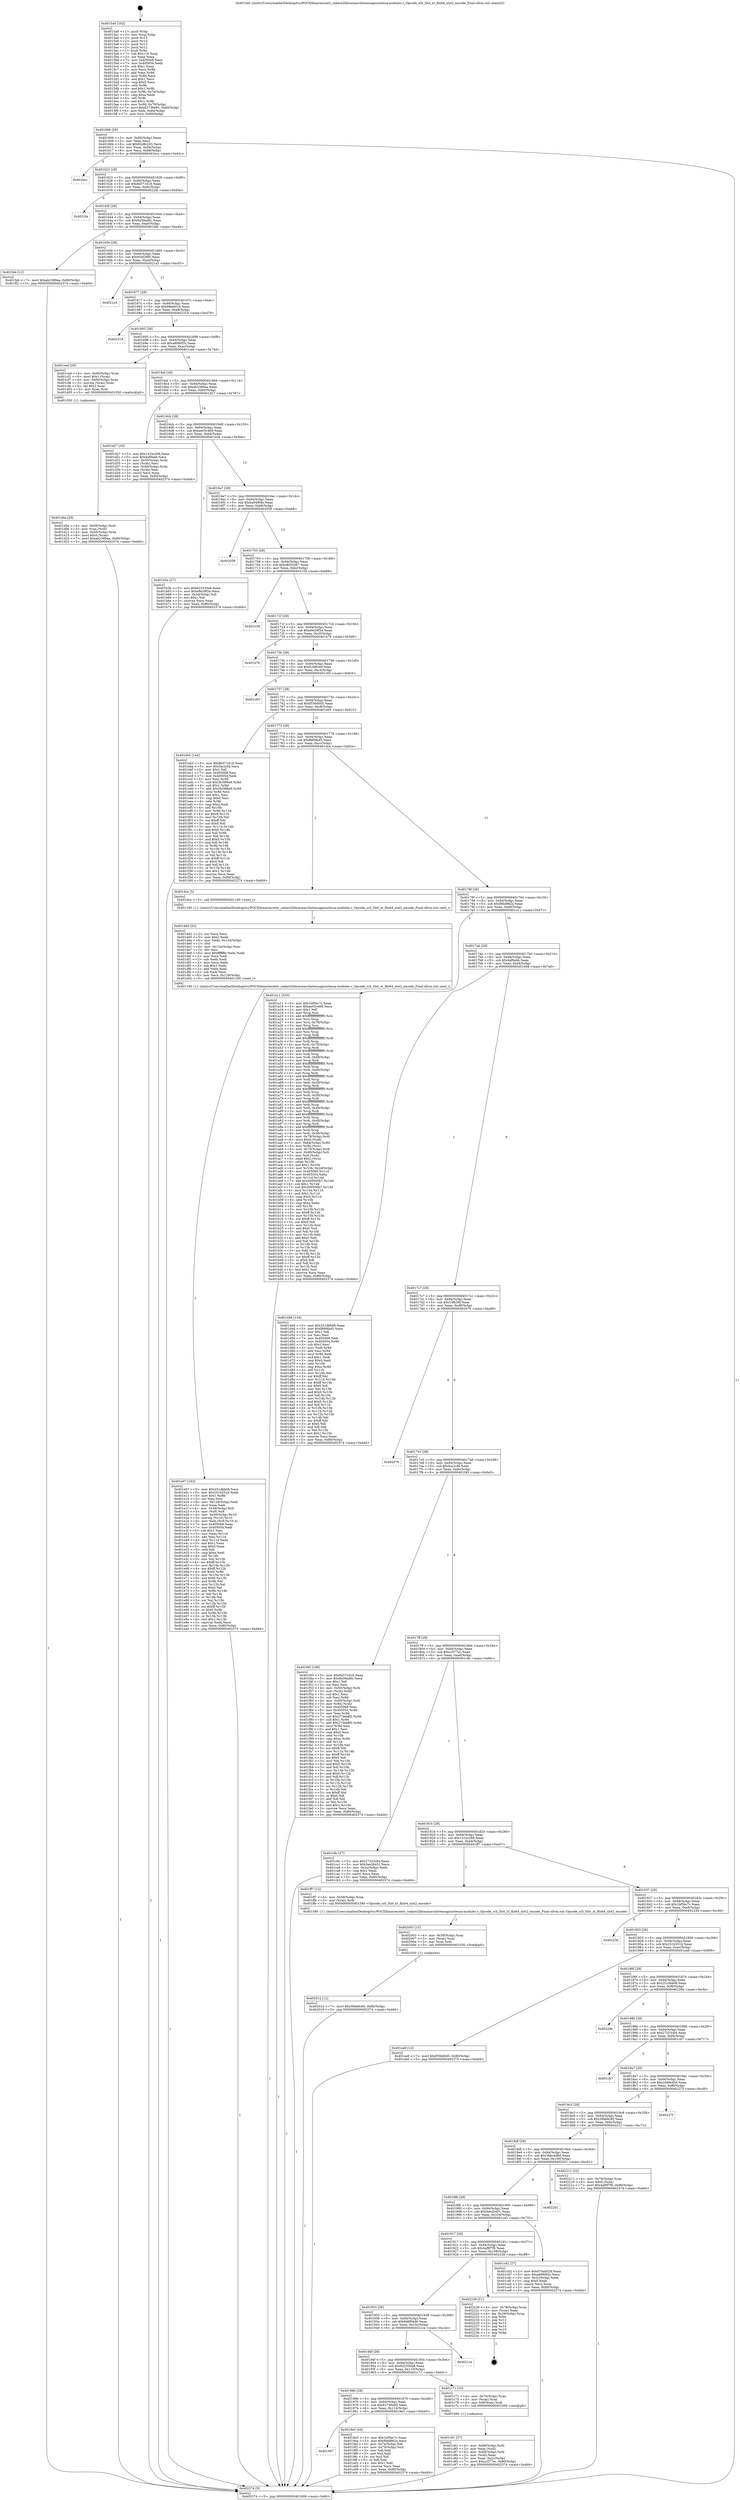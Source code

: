 digraph "0x4015a0" {
  label = "0x4015a0 (/mnt/c/Users/mathe/Desktop/tcc/POCII/binaries/extr_radare2librasmarchxtensagnuxtensa-modules.c_Opcode_srli_Slot_xt_flix64_slot2_encode_Final-ollvm.out::main(0))"
  labelloc = "t"
  node[shape=record]

  Entry [label="",width=0.3,height=0.3,shape=circle,fillcolor=black,style=filled]
  "0x401606" [label="{
     0x401606 [29]\l
     | [instrs]\l
     &nbsp;&nbsp;0x401606 \<+3\>: mov -0x80(%rbp),%eax\l
     &nbsp;&nbsp;0x401609 \<+2\>: mov %eax,%ecx\l
     &nbsp;&nbsp;0x40160b \<+6\>: sub $0x82d8c265,%ecx\l
     &nbsp;&nbsp;0x401611 \<+6\>: mov %eax,-0x94(%rbp)\l
     &nbsp;&nbsp;0x401617 \<+6\>: mov %ecx,-0x98(%rbp)\l
     &nbsp;&nbsp;0x40161d \<+6\>: je 0000000000401bcc \<main+0x62c\>\l
  }"]
  "0x401bcc" [label="{
     0x401bcc\l
  }", style=dashed]
  "0x401623" [label="{
     0x401623 [28]\l
     | [instrs]\l
     &nbsp;&nbsp;0x401623 \<+5\>: jmp 0000000000401628 \<main+0x88\>\l
     &nbsp;&nbsp;0x401628 \<+6\>: mov -0x94(%rbp),%eax\l
     &nbsp;&nbsp;0x40162e \<+5\>: sub $0x8d371618,%eax\l
     &nbsp;&nbsp;0x401633 \<+6\>: mov %eax,-0x9c(%rbp)\l
     &nbsp;&nbsp;0x401639 \<+6\>: je 00000000004022fa \<main+0xd5a\>\l
  }"]
  Exit [label="",width=0.3,height=0.3,shape=circle,fillcolor=black,style=filled,peripheries=2]
  "0x4022fa" [label="{
     0x4022fa\l
  }", style=dashed]
  "0x40163f" [label="{
     0x40163f [28]\l
     | [instrs]\l
     &nbsp;&nbsp;0x40163f \<+5\>: jmp 0000000000401644 \<main+0xa4\>\l
     &nbsp;&nbsp;0x401644 \<+6\>: mov -0x94(%rbp),%eax\l
     &nbsp;&nbsp;0x40164a \<+5\>: sub $0x8d39ad6c,%eax\l
     &nbsp;&nbsp;0x40164f \<+6\>: mov %eax,-0xa0(%rbp)\l
     &nbsp;&nbsp;0x401655 \<+6\>: je 0000000000401feb \<main+0xa4b\>\l
  }"]
  "0x402012" [label="{
     0x402012 [12]\l
     | [instrs]\l
     &nbsp;&nbsp;0x402012 \<+7\>: movl $0x39bb8c80,-0x80(%rbp)\l
     &nbsp;&nbsp;0x402019 \<+5\>: jmp 0000000000402374 \<main+0xdd4\>\l
  }"]
  "0x401feb" [label="{
     0x401feb [12]\l
     | [instrs]\l
     &nbsp;&nbsp;0x401feb \<+7\>: movl $0xab2389aa,-0x80(%rbp)\l
     &nbsp;&nbsp;0x401ff2 \<+5\>: jmp 0000000000402374 \<main+0xdd4\>\l
  }"]
  "0x40165b" [label="{
     0x40165b [28]\l
     | [instrs]\l
     &nbsp;&nbsp;0x40165b \<+5\>: jmp 0000000000401660 \<main+0xc0\>\l
     &nbsp;&nbsp;0x401660 \<+6\>: mov -0x94(%rbp),%eax\l
     &nbsp;&nbsp;0x401666 \<+5\>: sub $0x934f2f90,%eax\l
     &nbsp;&nbsp;0x40166b \<+6\>: mov %eax,-0xa4(%rbp)\l
     &nbsp;&nbsp;0x401671 \<+6\>: je 00000000004021a3 \<main+0xc03\>\l
  }"]
  "0x402003" [label="{
     0x402003 [15]\l
     | [instrs]\l
     &nbsp;&nbsp;0x402003 \<+4\>: mov -0x58(%rbp),%rax\l
     &nbsp;&nbsp;0x402007 \<+3\>: mov (%rax),%rax\l
     &nbsp;&nbsp;0x40200a \<+3\>: mov %rax,%rdi\l
     &nbsp;&nbsp;0x40200d \<+5\>: call 0000000000401030 \<free@plt\>\l
     | [calls]\l
     &nbsp;&nbsp;0x401030 \{1\} (unknown)\l
  }"]
  "0x4021a3" [label="{
     0x4021a3\l
  }", style=dashed]
  "0x401677" [label="{
     0x401677 [28]\l
     | [instrs]\l
     &nbsp;&nbsp;0x401677 \<+5\>: jmp 000000000040167c \<main+0xdc\>\l
     &nbsp;&nbsp;0x40167c \<+6\>: mov -0x94(%rbp),%eax\l
     &nbsp;&nbsp;0x401682 \<+5\>: sub $0x99efa01b,%eax\l
     &nbsp;&nbsp;0x401687 \<+6\>: mov %eax,-0xa8(%rbp)\l
     &nbsp;&nbsp;0x40168d \<+6\>: je 0000000000402319 \<main+0xd79\>\l
  }"]
  "0x401e07" [label="{
     0x401e07 [162]\l
     | [instrs]\l
     &nbsp;&nbsp;0x401e07 \<+5\>: mov $0x251dbb08,%ecx\l
     &nbsp;&nbsp;0x401e0c \<+5\>: mov $0x251b551b,%edx\l
     &nbsp;&nbsp;0x401e11 \<+3\>: mov $0x1,%r8b\l
     &nbsp;&nbsp;0x401e14 \<+2\>: xor %esi,%esi\l
     &nbsp;&nbsp;0x401e16 \<+6\>: mov -0x128(%rbp),%edi\l
     &nbsp;&nbsp;0x401e1c \<+3\>: imul %eax,%edi\l
     &nbsp;&nbsp;0x401e1f \<+4\>: mov -0x58(%rbp),%r9\l
     &nbsp;&nbsp;0x401e23 \<+3\>: mov (%r9),%r9\l
     &nbsp;&nbsp;0x401e26 \<+4\>: mov -0x50(%rbp),%r10\l
     &nbsp;&nbsp;0x401e2a \<+3\>: movslq (%r10),%r10\l
     &nbsp;&nbsp;0x401e2d \<+4\>: mov %edi,(%r9,%r10,4)\l
     &nbsp;&nbsp;0x401e31 \<+7\>: mov 0x405068,%eax\l
     &nbsp;&nbsp;0x401e38 \<+7\>: mov 0x405054,%edi\l
     &nbsp;&nbsp;0x401e3f \<+3\>: sub $0x1,%esi\l
     &nbsp;&nbsp;0x401e42 \<+3\>: mov %eax,%r11d\l
     &nbsp;&nbsp;0x401e45 \<+3\>: add %esi,%r11d\l
     &nbsp;&nbsp;0x401e48 \<+4\>: imul %r11d,%eax\l
     &nbsp;&nbsp;0x401e4c \<+3\>: and $0x1,%eax\l
     &nbsp;&nbsp;0x401e4f \<+3\>: cmp $0x0,%eax\l
     &nbsp;&nbsp;0x401e52 \<+3\>: sete %bl\l
     &nbsp;&nbsp;0x401e55 \<+3\>: cmp $0xa,%edi\l
     &nbsp;&nbsp;0x401e58 \<+4\>: setl %r14b\l
     &nbsp;&nbsp;0x401e5c \<+3\>: mov %bl,%r15b\l
     &nbsp;&nbsp;0x401e5f \<+4\>: xor $0xff,%r15b\l
     &nbsp;&nbsp;0x401e63 \<+3\>: mov %r14b,%r12b\l
     &nbsp;&nbsp;0x401e66 \<+4\>: xor $0xff,%r12b\l
     &nbsp;&nbsp;0x401e6a \<+4\>: xor $0x0,%r8b\l
     &nbsp;&nbsp;0x401e6e \<+3\>: mov %r15b,%r13b\l
     &nbsp;&nbsp;0x401e71 \<+4\>: and $0x0,%r13b\l
     &nbsp;&nbsp;0x401e75 \<+3\>: and %r8b,%bl\l
     &nbsp;&nbsp;0x401e78 \<+3\>: mov %r12b,%al\l
     &nbsp;&nbsp;0x401e7b \<+2\>: and $0x0,%al\l
     &nbsp;&nbsp;0x401e7d \<+3\>: and %r8b,%r14b\l
     &nbsp;&nbsp;0x401e80 \<+3\>: or %bl,%r13b\l
     &nbsp;&nbsp;0x401e83 \<+3\>: or %r14b,%al\l
     &nbsp;&nbsp;0x401e86 \<+3\>: xor %al,%r13b\l
     &nbsp;&nbsp;0x401e89 \<+3\>: or %r12b,%r15b\l
     &nbsp;&nbsp;0x401e8c \<+4\>: xor $0xff,%r15b\l
     &nbsp;&nbsp;0x401e90 \<+4\>: or $0x0,%r8b\l
     &nbsp;&nbsp;0x401e94 \<+3\>: and %r8b,%r15b\l
     &nbsp;&nbsp;0x401e97 \<+3\>: or %r15b,%r13b\l
     &nbsp;&nbsp;0x401e9a \<+4\>: test $0x1,%r13b\l
     &nbsp;&nbsp;0x401e9e \<+3\>: cmovne %edx,%ecx\l
     &nbsp;&nbsp;0x401ea1 \<+3\>: mov %ecx,-0x80(%rbp)\l
     &nbsp;&nbsp;0x401ea4 \<+5\>: jmp 0000000000402374 \<main+0xdd4\>\l
  }"]
  "0x402319" [label="{
     0x402319\l
  }", style=dashed]
  "0x401693" [label="{
     0x401693 [28]\l
     | [instrs]\l
     &nbsp;&nbsp;0x401693 \<+5\>: jmp 0000000000401698 \<main+0xf8\>\l
     &nbsp;&nbsp;0x401698 \<+6\>: mov -0x94(%rbp),%eax\l
     &nbsp;&nbsp;0x40169e \<+5\>: sub $0xa8990f2c,%eax\l
     &nbsp;&nbsp;0x4016a3 \<+6\>: mov %eax,-0xac(%rbp)\l
     &nbsp;&nbsp;0x4016a9 \<+6\>: je 0000000000401ced \<main+0x74d\>\l
  }"]
  "0x401dd3" [label="{
     0x401dd3 [52]\l
     | [instrs]\l
     &nbsp;&nbsp;0x401dd3 \<+2\>: xor %ecx,%ecx\l
     &nbsp;&nbsp;0x401dd5 \<+5\>: mov $0x2,%edx\l
     &nbsp;&nbsp;0x401dda \<+6\>: mov %edx,-0x124(%rbp)\l
     &nbsp;&nbsp;0x401de0 \<+1\>: cltd\l
     &nbsp;&nbsp;0x401de1 \<+6\>: mov -0x124(%rbp),%esi\l
     &nbsp;&nbsp;0x401de7 \<+2\>: idiv %esi\l
     &nbsp;&nbsp;0x401de9 \<+6\>: imul $0xfffffffe,%edx,%edx\l
     &nbsp;&nbsp;0x401def \<+2\>: mov %ecx,%edi\l
     &nbsp;&nbsp;0x401df1 \<+2\>: sub %edx,%edi\l
     &nbsp;&nbsp;0x401df3 \<+2\>: mov %ecx,%edx\l
     &nbsp;&nbsp;0x401df5 \<+3\>: sub $0x1,%edx\l
     &nbsp;&nbsp;0x401df8 \<+2\>: add %edx,%edi\l
     &nbsp;&nbsp;0x401dfa \<+2\>: sub %edi,%ecx\l
     &nbsp;&nbsp;0x401dfc \<+6\>: mov %ecx,-0x128(%rbp)\l
     &nbsp;&nbsp;0x401e02 \<+5\>: call 0000000000401160 \<next_i\>\l
     | [calls]\l
     &nbsp;&nbsp;0x401160 \{1\} (/mnt/c/Users/mathe/Desktop/tcc/POCII/binaries/extr_radare2librasmarchxtensagnuxtensa-modules.c_Opcode_srli_Slot_xt_flix64_slot2_encode_Final-ollvm.out::next_i)\l
  }"]
  "0x401ced" [label="{
     0x401ced [29]\l
     | [instrs]\l
     &nbsp;&nbsp;0x401ced \<+4\>: mov -0x60(%rbp),%rax\l
     &nbsp;&nbsp;0x401cf1 \<+6\>: movl $0x1,(%rax)\l
     &nbsp;&nbsp;0x401cf7 \<+4\>: mov -0x60(%rbp),%rax\l
     &nbsp;&nbsp;0x401cfb \<+3\>: movslq (%rax),%rax\l
     &nbsp;&nbsp;0x401cfe \<+4\>: shl $0x2,%rax\l
     &nbsp;&nbsp;0x401d02 \<+3\>: mov %rax,%rdi\l
     &nbsp;&nbsp;0x401d05 \<+5\>: call 0000000000401050 \<malloc@plt\>\l
     | [calls]\l
     &nbsp;&nbsp;0x401050 \{1\} (unknown)\l
  }"]
  "0x4016af" [label="{
     0x4016af [28]\l
     | [instrs]\l
     &nbsp;&nbsp;0x4016af \<+5\>: jmp 00000000004016b4 \<main+0x114\>\l
     &nbsp;&nbsp;0x4016b4 \<+6\>: mov -0x94(%rbp),%eax\l
     &nbsp;&nbsp;0x4016ba \<+5\>: sub $0xab2389aa,%eax\l
     &nbsp;&nbsp;0x4016bf \<+6\>: mov %eax,-0xb0(%rbp)\l
     &nbsp;&nbsp;0x4016c5 \<+6\>: je 0000000000401d27 \<main+0x787\>\l
  }"]
  "0x401d0a" [label="{
     0x401d0a [29]\l
     | [instrs]\l
     &nbsp;&nbsp;0x401d0a \<+4\>: mov -0x58(%rbp),%rdi\l
     &nbsp;&nbsp;0x401d0e \<+3\>: mov %rax,(%rdi)\l
     &nbsp;&nbsp;0x401d11 \<+4\>: mov -0x50(%rbp),%rax\l
     &nbsp;&nbsp;0x401d15 \<+6\>: movl $0x0,(%rax)\l
     &nbsp;&nbsp;0x401d1b \<+7\>: movl $0xab2389aa,-0x80(%rbp)\l
     &nbsp;&nbsp;0x401d22 \<+5\>: jmp 0000000000402374 \<main+0xdd4\>\l
  }"]
  "0x401d27" [label="{
     0x401d27 [33]\l
     | [instrs]\l
     &nbsp;&nbsp;0x401d27 \<+5\>: mov $0x141bc266,%eax\l
     &nbsp;&nbsp;0x401d2c \<+5\>: mov $0x4af9abb,%ecx\l
     &nbsp;&nbsp;0x401d31 \<+4\>: mov -0x50(%rbp),%rdx\l
     &nbsp;&nbsp;0x401d35 \<+2\>: mov (%rdx),%esi\l
     &nbsp;&nbsp;0x401d37 \<+4\>: mov -0x60(%rbp),%rdx\l
     &nbsp;&nbsp;0x401d3b \<+2\>: cmp (%rdx),%esi\l
     &nbsp;&nbsp;0x401d3d \<+3\>: cmovl %ecx,%eax\l
     &nbsp;&nbsp;0x401d40 \<+3\>: mov %eax,-0x80(%rbp)\l
     &nbsp;&nbsp;0x401d43 \<+5\>: jmp 0000000000402374 \<main+0xdd4\>\l
  }"]
  "0x4016cb" [label="{
     0x4016cb [28]\l
     | [instrs]\l
     &nbsp;&nbsp;0x4016cb \<+5\>: jmp 00000000004016d0 \<main+0x130\>\l
     &nbsp;&nbsp;0x4016d0 \<+6\>: mov -0x94(%rbp),%eax\l
     &nbsp;&nbsp;0x4016d6 \<+5\>: sub $0xae05c469,%eax\l
     &nbsp;&nbsp;0x4016db \<+6\>: mov %eax,-0xb4(%rbp)\l
     &nbsp;&nbsp;0x4016e1 \<+6\>: je 0000000000401b5e \<main+0x5be\>\l
  }"]
  "0x401c81" [label="{
     0x401c81 [27]\l
     | [instrs]\l
     &nbsp;&nbsp;0x401c81 \<+4\>: mov -0x68(%rbp),%rdi\l
     &nbsp;&nbsp;0x401c85 \<+2\>: mov %eax,(%rdi)\l
     &nbsp;&nbsp;0x401c87 \<+4\>: mov -0x68(%rbp),%rdi\l
     &nbsp;&nbsp;0x401c8b \<+2\>: mov (%rdi),%eax\l
     &nbsp;&nbsp;0x401c8d \<+3\>: mov %eax,-0x2c(%rbp)\l
     &nbsp;&nbsp;0x401c90 \<+7\>: movl $0xcc577ec,-0x80(%rbp)\l
     &nbsp;&nbsp;0x401c97 \<+5\>: jmp 0000000000402374 \<main+0xdd4\>\l
  }"]
  "0x401b5e" [label="{
     0x401b5e [27]\l
     | [instrs]\l
     &nbsp;&nbsp;0x401b5e \<+5\>: mov $0x622330a8,%eax\l
     &nbsp;&nbsp;0x401b63 \<+5\>: mov $0xe9e29f2e,%ecx\l
     &nbsp;&nbsp;0x401b68 \<+3\>: mov -0x2d(%rbp),%dl\l
     &nbsp;&nbsp;0x401b6b \<+3\>: test $0x1,%dl\l
     &nbsp;&nbsp;0x401b6e \<+3\>: cmovne %ecx,%eax\l
     &nbsp;&nbsp;0x401b71 \<+3\>: mov %eax,-0x80(%rbp)\l
     &nbsp;&nbsp;0x401b74 \<+5\>: jmp 0000000000402374 \<main+0xdd4\>\l
  }"]
  "0x4016e7" [label="{
     0x4016e7 [28]\l
     | [instrs]\l
     &nbsp;&nbsp;0x4016e7 \<+5\>: jmp 00000000004016ec \<main+0x14c\>\l
     &nbsp;&nbsp;0x4016ec \<+6\>: mov -0x94(%rbp),%eax\l
     &nbsp;&nbsp;0x4016f2 \<+5\>: sub $0xbe049f4e,%eax\l
     &nbsp;&nbsp;0x4016f7 \<+6\>: mov %eax,-0xb8(%rbp)\l
     &nbsp;&nbsp;0x4016fd \<+6\>: je 0000000000402058 \<main+0xab8\>\l
  }"]
  "0x4015a0" [label="{
     0x4015a0 [102]\l
     | [instrs]\l
     &nbsp;&nbsp;0x4015a0 \<+1\>: push %rbp\l
     &nbsp;&nbsp;0x4015a1 \<+3\>: mov %rsp,%rbp\l
     &nbsp;&nbsp;0x4015a4 \<+2\>: push %r15\l
     &nbsp;&nbsp;0x4015a6 \<+2\>: push %r14\l
     &nbsp;&nbsp;0x4015a8 \<+2\>: push %r13\l
     &nbsp;&nbsp;0x4015aa \<+2\>: push %r12\l
     &nbsp;&nbsp;0x4015ac \<+1\>: push %rbx\l
     &nbsp;&nbsp;0x4015ad \<+7\>: sub $0x118,%rsp\l
     &nbsp;&nbsp;0x4015b4 \<+2\>: xor %eax,%eax\l
     &nbsp;&nbsp;0x4015b6 \<+7\>: mov 0x405068,%ecx\l
     &nbsp;&nbsp;0x4015bd \<+7\>: mov 0x405054,%edx\l
     &nbsp;&nbsp;0x4015c4 \<+3\>: sub $0x1,%eax\l
     &nbsp;&nbsp;0x4015c7 \<+3\>: mov %ecx,%r8d\l
     &nbsp;&nbsp;0x4015ca \<+3\>: add %eax,%r8d\l
     &nbsp;&nbsp;0x4015cd \<+4\>: imul %r8d,%ecx\l
     &nbsp;&nbsp;0x4015d1 \<+3\>: and $0x1,%ecx\l
     &nbsp;&nbsp;0x4015d4 \<+3\>: cmp $0x0,%ecx\l
     &nbsp;&nbsp;0x4015d7 \<+4\>: sete %r9b\l
     &nbsp;&nbsp;0x4015db \<+4\>: and $0x1,%r9b\l
     &nbsp;&nbsp;0x4015df \<+4\>: mov %r9b,-0x7a(%rbp)\l
     &nbsp;&nbsp;0x4015e3 \<+3\>: cmp $0xa,%edx\l
     &nbsp;&nbsp;0x4015e6 \<+4\>: setl %r9b\l
     &nbsp;&nbsp;0x4015ea \<+4\>: and $0x1,%r9b\l
     &nbsp;&nbsp;0x4015ee \<+4\>: mov %r9b,-0x79(%rbp)\l
     &nbsp;&nbsp;0x4015f2 \<+7\>: movl $0x62736e95,-0x80(%rbp)\l
     &nbsp;&nbsp;0x4015f9 \<+6\>: mov %edi,-0x84(%rbp)\l
     &nbsp;&nbsp;0x4015ff \<+7\>: mov %rsi,-0x90(%rbp)\l
  }"]
  "0x402058" [label="{
     0x402058\l
  }", style=dashed]
  "0x401703" [label="{
     0x401703 [28]\l
     | [instrs]\l
     &nbsp;&nbsp;0x401703 \<+5\>: jmp 0000000000401708 \<main+0x168\>\l
     &nbsp;&nbsp;0x401708 \<+6\>: mov -0x94(%rbp),%eax\l
     &nbsp;&nbsp;0x40170e \<+5\>: sub $0xc8d54367,%eax\l
     &nbsp;&nbsp;0x401713 \<+6\>: mov %eax,-0xbc(%rbp)\l
     &nbsp;&nbsp;0x401719 \<+6\>: je 0000000000402109 \<main+0xb69\>\l
  }"]
  "0x402374" [label="{
     0x402374 [5]\l
     | [instrs]\l
     &nbsp;&nbsp;0x402374 \<+5\>: jmp 0000000000401606 \<main+0x66\>\l
  }"]
  "0x402109" [label="{
     0x402109\l
  }", style=dashed]
  "0x40171f" [label="{
     0x40171f [28]\l
     | [instrs]\l
     &nbsp;&nbsp;0x40171f \<+5\>: jmp 0000000000401724 \<main+0x184\>\l
     &nbsp;&nbsp;0x401724 \<+6\>: mov -0x94(%rbp),%eax\l
     &nbsp;&nbsp;0x40172a \<+5\>: sub $0xe9e29f2e,%eax\l
     &nbsp;&nbsp;0x40172f \<+6\>: mov %eax,-0xc0(%rbp)\l
     &nbsp;&nbsp;0x401735 \<+6\>: je 0000000000401b79 \<main+0x5d9\>\l
  }"]
  "0x401987" [label="{
     0x401987\l
  }", style=dashed]
  "0x401b79" [label="{
     0x401b79\l
  }", style=dashed]
  "0x40173b" [label="{
     0x40173b [28]\l
     | [instrs]\l
     &nbsp;&nbsp;0x40173b \<+5\>: jmp 0000000000401740 \<main+0x1a0\>\l
     &nbsp;&nbsp;0x401740 \<+6\>: mov -0x94(%rbp),%eax\l
     &nbsp;&nbsp;0x401746 \<+5\>: sub $0xf14963ef,%eax\l
     &nbsp;&nbsp;0x40174b \<+6\>: mov %eax,-0xc4(%rbp)\l
     &nbsp;&nbsp;0x401751 \<+6\>: je 0000000000401c65 \<main+0x6c5\>\l
  }"]
  "0x4019e5" [label="{
     0x4019e5 [44]\l
     | [instrs]\l
     &nbsp;&nbsp;0x4019e5 \<+5\>: mov $0x1bf5bc7c,%eax\l
     &nbsp;&nbsp;0x4019ea \<+5\>: mov $0xf9dd862a,%ecx\l
     &nbsp;&nbsp;0x4019ef \<+3\>: mov -0x7a(%rbp),%dl\l
     &nbsp;&nbsp;0x4019f2 \<+4\>: mov -0x79(%rbp),%sil\l
     &nbsp;&nbsp;0x4019f6 \<+3\>: mov %dl,%dil\l
     &nbsp;&nbsp;0x4019f9 \<+3\>: and %sil,%dil\l
     &nbsp;&nbsp;0x4019fc \<+3\>: xor %sil,%dl\l
     &nbsp;&nbsp;0x4019ff \<+3\>: or %dl,%dil\l
     &nbsp;&nbsp;0x401a02 \<+4\>: test $0x1,%dil\l
     &nbsp;&nbsp;0x401a06 \<+3\>: cmovne %ecx,%eax\l
     &nbsp;&nbsp;0x401a09 \<+3\>: mov %eax,-0x80(%rbp)\l
     &nbsp;&nbsp;0x401a0c \<+5\>: jmp 0000000000402374 \<main+0xdd4\>\l
  }"]
  "0x401c65" [label="{
     0x401c65\l
  }", style=dashed]
  "0x401757" [label="{
     0x401757 [28]\l
     | [instrs]\l
     &nbsp;&nbsp;0x401757 \<+5\>: jmp 000000000040175c \<main+0x1bc\>\l
     &nbsp;&nbsp;0x40175c \<+6\>: mov -0x94(%rbp),%eax\l
     &nbsp;&nbsp;0x401762 \<+5\>: sub $0xf556d0d5,%eax\l
     &nbsp;&nbsp;0x401767 \<+6\>: mov %eax,-0xc8(%rbp)\l
     &nbsp;&nbsp;0x40176d \<+6\>: je 0000000000401eb5 \<main+0x915\>\l
  }"]
  "0x40196b" [label="{
     0x40196b [28]\l
     | [instrs]\l
     &nbsp;&nbsp;0x40196b \<+5\>: jmp 0000000000401970 \<main+0x3d0\>\l
     &nbsp;&nbsp;0x401970 \<+6\>: mov -0x94(%rbp),%eax\l
     &nbsp;&nbsp;0x401976 \<+5\>: sub $0x62736e95,%eax\l
     &nbsp;&nbsp;0x40197b \<+6\>: mov %eax,-0x114(%rbp)\l
     &nbsp;&nbsp;0x401981 \<+6\>: je 00000000004019e5 \<main+0x445\>\l
  }"]
  "0x401eb5" [label="{
     0x401eb5 [144]\l
     | [instrs]\l
     &nbsp;&nbsp;0x401eb5 \<+5\>: mov $0x8d371618,%eax\l
     &nbsp;&nbsp;0x401eba \<+5\>: mov $0x5ac2cf4,%ecx\l
     &nbsp;&nbsp;0x401ebf \<+2\>: mov $0x1,%dl\l
     &nbsp;&nbsp;0x401ec1 \<+7\>: mov 0x405068,%esi\l
     &nbsp;&nbsp;0x401ec8 \<+7\>: mov 0x405054,%edi\l
     &nbsp;&nbsp;0x401ecf \<+3\>: mov %esi,%r8d\l
     &nbsp;&nbsp;0x401ed2 \<+7\>: sub $0x3b39f6e9,%r8d\l
     &nbsp;&nbsp;0x401ed9 \<+4\>: sub $0x1,%r8d\l
     &nbsp;&nbsp;0x401edd \<+7\>: add $0x3b39f6e9,%r8d\l
     &nbsp;&nbsp;0x401ee4 \<+4\>: imul %r8d,%esi\l
     &nbsp;&nbsp;0x401ee8 \<+3\>: and $0x1,%esi\l
     &nbsp;&nbsp;0x401eeb \<+3\>: cmp $0x0,%esi\l
     &nbsp;&nbsp;0x401eee \<+4\>: sete %r9b\l
     &nbsp;&nbsp;0x401ef2 \<+3\>: cmp $0xa,%edi\l
     &nbsp;&nbsp;0x401ef5 \<+4\>: setl %r10b\l
     &nbsp;&nbsp;0x401ef9 \<+3\>: mov %r9b,%r11b\l
     &nbsp;&nbsp;0x401efc \<+4\>: xor $0xff,%r11b\l
     &nbsp;&nbsp;0x401f00 \<+3\>: mov %r10b,%bl\l
     &nbsp;&nbsp;0x401f03 \<+3\>: xor $0xff,%bl\l
     &nbsp;&nbsp;0x401f06 \<+3\>: xor $0x0,%dl\l
     &nbsp;&nbsp;0x401f09 \<+3\>: mov %r11b,%r14b\l
     &nbsp;&nbsp;0x401f0c \<+4\>: and $0x0,%r14b\l
     &nbsp;&nbsp;0x401f10 \<+3\>: and %dl,%r9b\l
     &nbsp;&nbsp;0x401f13 \<+3\>: mov %bl,%r15b\l
     &nbsp;&nbsp;0x401f16 \<+4\>: and $0x0,%r15b\l
     &nbsp;&nbsp;0x401f1a \<+3\>: and %dl,%r10b\l
     &nbsp;&nbsp;0x401f1d \<+3\>: or %r9b,%r14b\l
     &nbsp;&nbsp;0x401f20 \<+3\>: or %r10b,%r15b\l
     &nbsp;&nbsp;0x401f23 \<+3\>: xor %r15b,%r14b\l
     &nbsp;&nbsp;0x401f26 \<+3\>: or %bl,%r11b\l
     &nbsp;&nbsp;0x401f29 \<+4\>: xor $0xff,%r11b\l
     &nbsp;&nbsp;0x401f2d \<+3\>: or $0x0,%dl\l
     &nbsp;&nbsp;0x401f30 \<+3\>: and %dl,%r11b\l
     &nbsp;&nbsp;0x401f33 \<+3\>: or %r11b,%r14b\l
     &nbsp;&nbsp;0x401f36 \<+4\>: test $0x1,%r14b\l
     &nbsp;&nbsp;0x401f3a \<+3\>: cmovne %ecx,%eax\l
     &nbsp;&nbsp;0x401f3d \<+3\>: mov %eax,-0x80(%rbp)\l
     &nbsp;&nbsp;0x401f40 \<+5\>: jmp 0000000000402374 \<main+0xdd4\>\l
  }"]
  "0x401773" [label="{
     0x401773 [28]\l
     | [instrs]\l
     &nbsp;&nbsp;0x401773 \<+5\>: jmp 0000000000401778 \<main+0x1d8\>\l
     &nbsp;&nbsp;0x401778 \<+6\>: mov -0x94(%rbp),%eax\l
     &nbsp;&nbsp;0x40177e \<+5\>: sub $0xf889fa45,%eax\l
     &nbsp;&nbsp;0x401783 \<+6\>: mov %eax,-0xcc(%rbp)\l
     &nbsp;&nbsp;0x401789 \<+6\>: je 0000000000401dce \<main+0x82e\>\l
  }"]
  "0x401c71" [label="{
     0x401c71 [16]\l
     | [instrs]\l
     &nbsp;&nbsp;0x401c71 \<+4\>: mov -0x70(%rbp),%rax\l
     &nbsp;&nbsp;0x401c75 \<+3\>: mov (%rax),%rax\l
     &nbsp;&nbsp;0x401c78 \<+4\>: mov 0x8(%rax),%rdi\l
     &nbsp;&nbsp;0x401c7c \<+5\>: call 0000000000401060 \<atoi@plt\>\l
     | [calls]\l
     &nbsp;&nbsp;0x401060 \{1\} (unknown)\l
  }"]
  "0x401dce" [label="{
     0x401dce [5]\l
     | [instrs]\l
     &nbsp;&nbsp;0x401dce \<+5\>: call 0000000000401160 \<next_i\>\l
     | [calls]\l
     &nbsp;&nbsp;0x401160 \{1\} (/mnt/c/Users/mathe/Desktop/tcc/POCII/binaries/extr_radare2librasmarchxtensagnuxtensa-modules.c_Opcode_srli_Slot_xt_flix64_slot2_encode_Final-ollvm.out::next_i)\l
  }"]
  "0x40178f" [label="{
     0x40178f [28]\l
     | [instrs]\l
     &nbsp;&nbsp;0x40178f \<+5\>: jmp 0000000000401794 \<main+0x1f4\>\l
     &nbsp;&nbsp;0x401794 \<+6\>: mov -0x94(%rbp),%eax\l
     &nbsp;&nbsp;0x40179a \<+5\>: sub $0xf9dd862a,%eax\l
     &nbsp;&nbsp;0x40179f \<+6\>: mov %eax,-0xd0(%rbp)\l
     &nbsp;&nbsp;0x4017a5 \<+6\>: je 0000000000401a11 \<main+0x471\>\l
  }"]
  "0x40194f" [label="{
     0x40194f [28]\l
     | [instrs]\l
     &nbsp;&nbsp;0x40194f \<+5\>: jmp 0000000000401954 \<main+0x3b4\>\l
     &nbsp;&nbsp;0x401954 \<+6\>: mov -0x94(%rbp),%eax\l
     &nbsp;&nbsp;0x40195a \<+5\>: sub $0x622330a8,%eax\l
     &nbsp;&nbsp;0x40195f \<+6\>: mov %eax,-0x110(%rbp)\l
     &nbsp;&nbsp;0x401965 \<+6\>: je 0000000000401c71 \<main+0x6d1\>\l
  }"]
  "0x401a11" [label="{
     0x401a11 [333]\l
     | [instrs]\l
     &nbsp;&nbsp;0x401a11 \<+5\>: mov $0x1bf5bc7c,%eax\l
     &nbsp;&nbsp;0x401a16 \<+5\>: mov $0xae05c469,%ecx\l
     &nbsp;&nbsp;0x401a1b \<+2\>: mov $0x1,%dl\l
     &nbsp;&nbsp;0x401a1d \<+3\>: mov %rsp,%rsi\l
     &nbsp;&nbsp;0x401a20 \<+4\>: add $0xfffffffffffffff0,%rsi\l
     &nbsp;&nbsp;0x401a24 \<+3\>: mov %rsi,%rsp\l
     &nbsp;&nbsp;0x401a27 \<+4\>: mov %rsi,-0x78(%rbp)\l
     &nbsp;&nbsp;0x401a2b \<+3\>: mov %rsp,%rsi\l
     &nbsp;&nbsp;0x401a2e \<+4\>: add $0xfffffffffffffff0,%rsi\l
     &nbsp;&nbsp;0x401a32 \<+3\>: mov %rsi,%rsp\l
     &nbsp;&nbsp;0x401a35 \<+3\>: mov %rsp,%rdi\l
     &nbsp;&nbsp;0x401a38 \<+4\>: add $0xfffffffffffffff0,%rdi\l
     &nbsp;&nbsp;0x401a3c \<+3\>: mov %rdi,%rsp\l
     &nbsp;&nbsp;0x401a3f \<+4\>: mov %rdi,-0x70(%rbp)\l
     &nbsp;&nbsp;0x401a43 \<+3\>: mov %rsp,%rdi\l
     &nbsp;&nbsp;0x401a46 \<+4\>: add $0xfffffffffffffff0,%rdi\l
     &nbsp;&nbsp;0x401a4a \<+3\>: mov %rdi,%rsp\l
     &nbsp;&nbsp;0x401a4d \<+4\>: mov %rdi,-0x68(%rbp)\l
     &nbsp;&nbsp;0x401a51 \<+3\>: mov %rsp,%rdi\l
     &nbsp;&nbsp;0x401a54 \<+4\>: add $0xfffffffffffffff0,%rdi\l
     &nbsp;&nbsp;0x401a58 \<+3\>: mov %rdi,%rsp\l
     &nbsp;&nbsp;0x401a5b \<+4\>: mov %rdi,-0x60(%rbp)\l
     &nbsp;&nbsp;0x401a5f \<+3\>: mov %rsp,%rdi\l
     &nbsp;&nbsp;0x401a62 \<+4\>: add $0xfffffffffffffff0,%rdi\l
     &nbsp;&nbsp;0x401a66 \<+3\>: mov %rdi,%rsp\l
     &nbsp;&nbsp;0x401a69 \<+4\>: mov %rdi,-0x58(%rbp)\l
     &nbsp;&nbsp;0x401a6d \<+3\>: mov %rsp,%rdi\l
     &nbsp;&nbsp;0x401a70 \<+4\>: add $0xfffffffffffffff0,%rdi\l
     &nbsp;&nbsp;0x401a74 \<+3\>: mov %rdi,%rsp\l
     &nbsp;&nbsp;0x401a77 \<+4\>: mov %rdi,-0x50(%rbp)\l
     &nbsp;&nbsp;0x401a7b \<+3\>: mov %rsp,%rdi\l
     &nbsp;&nbsp;0x401a7e \<+4\>: add $0xfffffffffffffff0,%rdi\l
     &nbsp;&nbsp;0x401a82 \<+3\>: mov %rdi,%rsp\l
     &nbsp;&nbsp;0x401a85 \<+4\>: mov %rdi,-0x48(%rbp)\l
     &nbsp;&nbsp;0x401a89 \<+3\>: mov %rsp,%rdi\l
     &nbsp;&nbsp;0x401a8c \<+4\>: add $0xfffffffffffffff0,%rdi\l
     &nbsp;&nbsp;0x401a90 \<+3\>: mov %rdi,%rsp\l
     &nbsp;&nbsp;0x401a93 \<+4\>: mov %rdi,-0x40(%rbp)\l
     &nbsp;&nbsp;0x401a97 \<+3\>: mov %rsp,%rdi\l
     &nbsp;&nbsp;0x401a9a \<+4\>: add $0xfffffffffffffff0,%rdi\l
     &nbsp;&nbsp;0x401a9e \<+3\>: mov %rdi,%rsp\l
     &nbsp;&nbsp;0x401aa1 \<+4\>: mov %rdi,-0x38(%rbp)\l
     &nbsp;&nbsp;0x401aa5 \<+4\>: mov -0x78(%rbp),%rdi\l
     &nbsp;&nbsp;0x401aa9 \<+6\>: movl $0x0,(%rdi)\l
     &nbsp;&nbsp;0x401aaf \<+7\>: mov -0x84(%rbp),%r8d\l
     &nbsp;&nbsp;0x401ab6 \<+3\>: mov %r8d,(%rsi)\l
     &nbsp;&nbsp;0x401ab9 \<+4\>: mov -0x70(%rbp),%rdi\l
     &nbsp;&nbsp;0x401abd \<+7\>: mov -0x90(%rbp),%r9\l
     &nbsp;&nbsp;0x401ac4 \<+3\>: mov %r9,(%rdi)\l
     &nbsp;&nbsp;0x401ac7 \<+3\>: cmpl $0x2,(%rsi)\l
     &nbsp;&nbsp;0x401aca \<+4\>: setne %r10b\l
     &nbsp;&nbsp;0x401ace \<+4\>: and $0x1,%r10b\l
     &nbsp;&nbsp;0x401ad2 \<+4\>: mov %r10b,-0x2d(%rbp)\l
     &nbsp;&nbsp;0x401ad6 \<+8\>: mov 0x405068,%r11d\l
     &nbsp;&nbsp;0x401ade \<+7\>: mov 0x405054,%ebx\l
     &nbsp;&nbsp;0x401ae5 \<+3\>: mov %r11d,%r14d\l
     &nbsp;&nbsp;0x401ae8 \<+7\>: add $0x409500b7,%r14d\l
     &nbsp;&nbsp;0x401aef \<+4\>: sub $0x1,%r14d\l
     &nbsp;&nbsp;0x401af3 \<+7\>: sub $0x409500b7,%r14d\l
     &nbsp;&nbsp;0x401afa \<+4\>: imul %r14d,%r11d\l
     &nbsp;&nbsp;0x401afe \<+4\>: and $0x1,%r11d\l
     &nbsp;&nbsp;0x401b02 \<+4\>: cmp $0x0,%r11d\l
     &nbsp;&nbsp;0x401b06 \<+4\>: sete %r10b\l
     &nbsp;&nbsp;0x401b0a \<+3\>: cmp $0xa,%ebx\l
     &nbsp;&nbsp;0x401b0d \<+4\>: setl %r15b\l
     &nbsp;&nbsp;0x401b11 \<+3\>: mov %r10b,%r12b\l
     &nbsp;&nbsp;0x401b14 \<+4\>: xor $0xff,%r12b\l
     &nbsp;&nbsp;0x401b18 \<+3\>: mov %r15b,%r13b\l
     &nbsp;&nbsp;0x401b1b \<+4\>: xor $0xff,%r13b\l
     &nbsp;&nbsp;0x401b1f \<+3\>: xor $0x0,%dl\l
     &nbsp;&nbsp;0x401b22 \<+3\>: mov %r12b,%sil\l
     &nbsp;&nbsp;0x401b25 \<+4\>: and $0x0,%sil\l
     &nbsp;&nbsp;0x401b29 \<+3\>: and %dl,%r10b\l
     &nbsp;&nbsp;0x401b2c \<+3\>: mov %r13b,%dil\l
     &nbsp;&nbsp;0x401b2f \<+4\>: and $0x0,%dil\l
     &nbsp;&nbsp;0x401b33 \<+3\>: and %dl,%r15b\l
     &nbsp;&nbsp;0x401b36 \<+3\>: or %r10b,%sil\l
     &nbsp;&nbsp;0x401b39 \<+3\>: or %r15b,%dil\l
     &nbsp;&nbsp;0x401b3c \<+3\>: xor %dil,%sil\l
     &nbsp;&nbsp;0x401b3f \<+3\>: or %r13b,%r12b\l
     &nbsp;&nbsp;0x401b42 \<+4\>: xor $0xff,%r12b\l
     &nbsp;&nbsp;0x401b46 \<+3\>: or $0x0,%dl\l
     &nbsp;&nbsp;0x401b49 \<+3\>: and %dl,%r12b\l
     &nbsp;&nbsp;0x401b4c \<+3\>: or %r12b,%sil\l
     &nbsp;&nbsp;0x401b4f \<+4\>: test $0x1,%sil\l
     &nbsp;&nbsp;0x401b53 \<+3\>: cmovne %ecx,%eax\l
     &nbsp;&nbsp;0x401b56 \<+3\>: mov %eax,-0x80(%rbp)\l
     &nbsp;&nbsp;0x401b59 \<+5\>: jmp 0000000000402374 \<main+0xdd4\>\l
  }"]
  "0x4017ab" [label="{
     0x4017ab [28]\l
     | [instrs]\l
     &nbsp;&nbsp;0x4017ab \<+5\>: jmp 00000000004017b0 \<main+0x210\>\l
     &nbsp;&nbsp;0x4017b0 \<+6\>: mov -0x94(%rbp),%eax\l
     &nbsp;&nbsp;0x4017b6 \<+5\>: sub $0x4af9abb,%eax\l
     &nbsp;&nbsp;0x4017bb \<+6\>: mov %eax,-0xd4(%rbp)\l
     &nbsp;&nbsp;0x4017c1 \<+6\>: je 0000000000401d48 \<main+0x7a8\>\l
  }"]
  "0x4021ce" [label="{
     0x4021ce\l
  }", style=dashed]
  "0x401d48" [label="{
     0x401d48 [134]\l
     | [instrs]\l
     &nbsp;&nbsp;0x401d48 \<+5\>: mov $0x251dbb08,%eax\l
     &nbsp;&nbsp;0x401d4d \<+5\>: mov $0xf889fa45,%ecx\l
     &nbsp;&nbsp;0x401d52 \<+2\>: mov $0x1,%dl\l
     &nbsp;&nbsp;0x401d54 \<+2\>: xor %esi,%esi\l
     &nbsp;&nbsp;0x401d56 \<+7\>: mov 0x405068,%edi\l
     &nbsp;&nbsp;0x401d5d \<+8\>: mov 0x405054,%r8d\l
     &nbsp;&nbsp;0x401d65 \<+3\>: sub $0x1,%esi\l
     &nbsp;&nbsp;0x401d68 \<+3\>: mov %edi,%r9d\l
     &nbsp;&nbsp;0x401d6b \<+3\>: add %esi,%r9d\l
     &nbsp;&nbsp;0x401d6e \<+4\>: imul %r9d,%edi\l
     &nbsp;&nbsp;0x401d72 \<+3\>: and $0x1,%edi\l
     &nbsp;&nbsp;0x401d75 \<+3\>: cmp $0x0,%edi\l
     &nbsp;&nbsp;0x401d78 \<+4\>: sete %r10b\l
     &nbsp;&nbsp;0x401d7c \<+4\>: cmp $0xa,%r8d\l
     &nbsp;&nbsp;0x401d80 \<+4\>: setl %r11b\l
     &nbsp;&nbsp;0x401d84 \<+3\>: mov %r10b,%bl\l
     &nbsp;&nbsp;0x401d87 \<+3\>: xor $0xff,%bl\l
     &nbsp;&nbsp;0x401d8a \<+3\>: mov %r11b,%r14b\l
     &nbsp;&nbsp;0x401d8d \<+4\>: xor $0xff,%r14b\l
     &nbsp;&nbsp;0x401d91 \<+3\>: xor $0x0,%dl\l
     &nbsp;&nbsp;0x401d94 \<+3\>: mov %bl,%r15b\l
     &nbsp;&nbsp;0x401d97 \<+4\>: and $0x0,%r15b\l
     &nbsp;&nbsp;0x401d9b \<+3\>: and %dl,%r10b\l
     &nbsp;&nbsp;0x401d9e \<+3\>: mov %r14b,%r12b\l
     &nbsp;&nbsp;0x401da1 \<+4\>: and $0x0,%r12b\l
     &nbsp;&nbsp;0x401da5 \<+3\>: and %dl,%r11b\l
     &nbsp;&nbsp;0x401da8 \<+3\>: or %r10b,%r15b\l
     &nbsp;&nbsp;0x401dab \<+3\>: or %r11b,%r12b\l
     &nbsp;&nbsp;0x401dae \<+3\>: xor %r12b,%r15b\l
     &nbsp;&nbsp;0x401db1 \<+3\>: or %r14b,%bl\l
     &nbsp;&nbsp;0x401db4 \<+3\>: xor $0xff,%bl\l
     &nbsp;&nbsp;0x401db7 \<+3\>: or $0x0,%dl\l
     &nbsp;&nbsp;0x401dba \<+2\>: and %dl,%bl\l
     &nbsp;&nbsp;0x401dbc \<+3\>: or %bl,%r15b\l
     &nbsp;&nbsp;0x401dbf \<+4\>: test $0x1,%r15b\l
     &nbsp;&nbsp;0x401dc3 \<+3\>: cmovne %ecx,%eax\l
     &nbsp;&nbsp;0x401dc6 \<+3\>: mov %eax,-0x80(%rbp)\l
     &nbsp;&nbsp;0x401dc9 \<+5\>: jmp 0000000000402374 \<main+0xdd4\>\l
  }"]
  "0x4017c7" [label="{
     0x4017c7 [28]\l
     | [instrs]\l
     &nbsp;&nbsp;0x4017c7 \<+5\>: jmp 00000000004017cc \<main+0x22c\>\l
     &nbsp;&nbsp;0x4017cc \<+6\>: mov -0x94(%rbp),%eax\l
     &nbsp;&nbsp;0x4017d2 \<+5\>: sub $0x53fb30f,%eax\l
     &nbsp;&nbsp;0x4017d7 \<+6\>: mov %eax,-0xd8(%rbp)\l
     &nbsp;&nbsp;0x4017dd \<+6\>: je 0000000000402079 \<main+0xad9\>\l
  }"]
  "0x401933" [label="{
     0x401933 [28]\l
     | [instrs]\l
     &nbsp;&nbsp;0x401933 \<+5\>: jmp 0000000000401938 \<main+0x398\>\l
     &nbsp;&nbsp;0x401938 \<+6\>: mov -0x94(%rbp),%eax\l
     &nbsp;&nbsp;0x40193e \<+5\>: sub $0x4d6f94db,%eax\l
     &nbsp;&nbsp;0x401943 \<+6\>: mov %eax,-0x10c(%rbp)\l
     &nbsp;&nbsp;0x401949 \<+6\>: je 00000000004021ce \<main+0xc2e\>\l
  }"]
  "0x402079" [label="{
     0x402079\l
  }", style=dashed]
  "0x4017e3" [label="{
     0x4017e3 [28]\l
     | [instrs]\l
     &nbsp;&nbsp;0x4017e3 \<+5\>: jmp 00000000004017e8 \<main+0x248\>\l
     &nbsp;&nbsp;0x4017e8 \<+6\>: mov -0x94(%rbp),%eax\l
     &nbsp;&nbsp;0x4017ee \<+5\>: sub $0x5ac2cf4,%eax\l
     &nbsp;&nbsp;0x4017f3 \<+6\>: mov %eax,-0xdc(%rbp)\l
     &nbsp;&nbsp;0x4017f9 \<+6\>: je 0000000000401f45 \<main+0x9a5\>\l
  }"]
  "0x402228" [label="{
     0x402228 [21]\l
     | [instrs]\l
     &nbsp;&nbsp;0x402228 \<+4\>: mov -0x78(%rbp),%rax\l
     &nbsp;&nbsp;0x40222c \<+2\>: mov (%rax),%eax\l
     &nbsp;&nbsp;0x40222e \<+4\>: lea -0x28(%rbp),%rsp\l
     &nbsp;&nbsp;0x402232 \<+1\>: pop %rbx\l
     &nbsp;&nbsp;0x402233 \<+2\>: pop %r12\l
     &nbsp;&nbsp;0x402235 \<+2\>: pop %r13\l
     &nbsp;&nbsp;0x402237 \<+2\>: pop %r14\l
     &nbsp;&nbsp;0x402239 \<+2\>: pop %r15\l
     &nbsp;&nbsp;0x40223b \<+1\>: pop %rbp\l
     &nbsp;&nbsp;0x40223c \<+1\>: ret\l
  }"]
  "0x401f45" [label="{
     0x401f45 [166]\l
     | [instrs]\l
     &nbsp;&nbsp;0x401f45 \<+5\>: mov $0x8d371618,%eax\l
     &nbsp;&nbsp;0x401f4a \<+5\>: mov $0x8d39ad6c,%ecx\l
     &nbsp;&nbsp;0x401f4f \<+2\>: mov $0x1,%dl\l
     &nbsp;&nbsp;0x401f51 \<+2\>: xor %esi,%esi\l
     &nbsp;&nbsp;0x401f53 \<+4\>: mov -0x50(%rbp),%rdi\l
     &nbsp;&nbsp;0x401f57 \<+3\>: mov (%rdi),%r8d\l
     &nbsp;&nbsp;0x401f5a \<+3\>: sub $0x1,%esi\l
     &nbsp;&nbsp;0x401f5d \<+3\>: sub %esi,%r8d\l
     &nbsp;&nbsp;0x401f60 \<+4\>: mov -0x50(%rbp),%rdi\l
     &nbsp;&nbsp;0x401f64 \<+3\>: mov %r8d,(%rdi)\l
     &nbsp;&nbsp;0x401f67 \<+7\>: mov 0x405068,%esi\l
     &nbsp;&nbsp;0x401f6e \<+8\>: mov 0x405054,%r8d\l
     &nbsp;&nbsp;0x401f76 \<+3\>: mov %esi,%r9d\l
     &nbsp;&nbsp;0x401f79 \<+7\>: sub $0x273eb8f2,%r9d\l
     &nbsp;&nbsp;0x401f80 \<+4\>: sub $0x1,%r9d\l
     &nbsp;&nbsp;0x401f84 \<+7\>: add $0x273eb8f2,%r9d\l
     &nbsp;&nbsp;0x401f8b \<+4\>: imul %r9d,%esi\l
     &nbsp;&nbsp;0x401f8f \<+3\>: and $0x1,%esi\l
     &nbsp;&nbsp;0x401f92 \<+3\>: cmp $0x0,%esi\l
     &nbsp;&nbsp;0x401f95 \<+4\>: sete %r10b\l
     &nbsp;&nbsp;0x401f99 \<+4\>: cmp $0xa,%r8d\l
     &nbsp;&nbsp;0x401f9d \<+4\>: setl %r11b\l
     &nbsp;&nbsp;0x401fa1 \<+3\>: mov %r10b,%bl\l
     &nbsp;&nbsp;0x401fa4 \<+3\>: xor $0xff,%bl\l
     &nbsp;&nbsp;0x401fa7 \<+3\>: mov %r11b,%r14b\l
     &nbsp;&nbsp;0x401faa \<+4\>: xor $0xff,%r14b\l
     &nbsp;&nbsp;0x401fae \<+3\>: xor $0x0,%dl\l
     &nbsp;&nbsp;0x401fb1 \<+3\>: mov %bl,%r15b\l
     &nbsp;&nbsp;0x401fb4 \<+4\>: and $0x0,%r15b\l
     &nbsp;&nbsp;0x401fb8 \<+3\>: and %dl,%r10b\l
     &nbsp;&nbsp;0x401fbb \<+3\>: mov %r14b,%r12b\l
     &nbsp;&nbsp;0x401fbe \<+4\>: and $0x0,%r12b\l
     &nbsp;&nbsp;0x401fc2 \<+3\>: and %dl,%r11b\l
     &nbsp;&nbsp;0x401fc5 \<+3\>: or %r10b,%r15b\l
     &nbsp;&nbsp;0x401fc8 \<+3\>: or %r11b,%r12b\l
     &nbsp;&nbsp;0x401fcb \<+3\>: xor %r12b,%r15b\l
     &nbsp;&nbsp;0x401fce \<+3\>: or %r14b,%bl\l
     &nbsp;&nbsp;0x401fd1 \<+3\>: xor $0xff,%bl\l
     &nbsp;&nbsp;0x401fd4 \<+3\>: or $0x0,%dl\l
     &nbsp;&nbsp;0x401fd7 \<+2\>: and %dl,%bl\l
     &nbsp;&nbsp;0x401fd9 \<+3\>: or %bl,%r15b\l
     &nbsp;&nbsp;0x401fdc \<+4\>: test $0x1,%r15b\l
     &nbsp;&nbsp;0x401fe0 \<+3\>: cmovne %ecx,%eax\l
     &nbsp;&nbsp;0x401fe3 \<+3\>: mov %eax,-0x80(%rbp)\l
     &nbsp;&nbsp;0x401fe6 \<+5\>: jmp 0000000000402374 \<main+0xdd4\>\l
  }"]
  "0x4017ff" [label="{
     0x4017ff [28]\l
     | [instrs]\l
     &nbsp;&nbsp;0x4017ff \<+5\>: jmp 0000000000401804 \<main+0x264\>\l
     &nbsp;&nbsp;0x401804 \<+6\>: mov -0x94(%rbp),%eax\l
     &nbsp;&nbsp;0x40180a \<+5\>: sub $0xcc577ec,%eax\l
     &nbsp;&nbsp;0x40180f \<+6\>: mov %eax,-0xe0(%rbp)\l
     &nbsp;&nbsp;0x401815 \<+6\>: je 0000000000401c9c \<main+0x6fc\>\l
  }"]
  "0x401917" [label="{
     0x401917 [28]\l
     | [instrs]\l
     &nbsp;&nbsp;0x401917 \<+5\>: jmp 000000000040191c \<main+0x37c\>\l
     &nbsp;&nbsp;0x40191c \<+6\>: mov -0x94(%rbp),%eax\l
     &nbsp;&nbsp;0x401922 \<+5\>: sub $0x4af8f7f0,%eax\l
     &nbsp;&nbsp;0x401927 \<+6\>: mov %eax,-0x108(%rbp)\l
     &nbsp;&nbsp;0x40192d \<+6\>: je 0000000000402228 \<main+0xc88\>\l
  }"]
  "0x401c9c" [label="{
     0x401c9c [27]\l
     | [instrs]\l
     &nbsp;&nbsp;0x401c9c \<+5\>: mov $0x27253c64,%eax\l
     &nbsp;&nbsp;0x401ca1 \<+5\>: mov $0x3ee2b451,%ecx\l
     &nbsp;&nbsp;0x401ca6 \<+3\>: mov -0x2c(%rbp),%edx\l
     &nbsp;&nbsp;0x401ca9 \<+3\>: cmp $0x1,%edx\l
     &nbsp;&nbsp;0x401cac \<+3\>: cmovl %ecx,%eax\l
     &nbsp;&nbsp;0x401caf \<+3\>: mov %eax,-0x80(%rbp)\l
     &nbsp;&nbsp;0x401cb2 \<+5\>: jmp 0000000000402374 \<main+0xdd4\>\l
  }"]
  "0x40181b" [label="{
     0x40181b [28]\l
     | [instrs]\l
     &nbsp;&nbsp;0x40181b \<+5\>: jmp 0000000000401820 \<main+0x280\>\l
     &nbsp;&nbsp;0x401820 \<+6\>: mov -0x94(%rbp),%eax\l
     &nbsp;&nbsp;0x401826 \<+5\>: sub $0x141bc266,%eax\l
     &nbsp;&nbsp;0x40182b \<+6\>: mov %eax,-0xe4(%rbp)\l
     &nbsp;&nbsp;0x401831 \<+6\>: je 0000000000401ff7 \<main+0xa57\>\l
  }"]
  "0x401cd2" [label="{
     0x401cd2 [27]\l
     | [instrs]\l
     &nbsp;&nbsp;0x401cd2 \<+5\>: mov $0x670ad528,%eax\l
     &nbsp;&nbsp;0x401cd7 \<+5\>: mov $0xa8990f2c,%ecx\l
     &nbsp;&nbsp;0x401cdc \<+3\>: mov -0x2c(%rbp),%edx\l
     &nbsp;&nbsp;0x401cdf \<+3\>: cmp $0x0,%edx\l
     &nbsp;&nbsp;0x401ce2 \<+3\>: cmove %ecx,%eax\l
     &nbsp;&nbsp;0x401ce5 \<+3\>: mov %eax,-0x80(%rbp)\l
     &nbsp;&nbsp;0x401ce8 \<+5\>: jmp 0000000000402374 \<main+0xdd4\>\l
  }"]
  "0x401ff7" [label="{
     0x401ff7 [12]\l
     | [instrs]\l
     &nbsp;&nbsp;0x401ff7 \<+4\>: mov -0x58(%rbp),%rax\l
     &nbsp;&nbsp;0x401ffb \<+3\>: mov (%rax),%rdi\l
     &nbsp;&nbsp;0x401ffe \<+5\>: call 0000000000401580 \<Opcode_srli_Slot_xt_flix64_slot2_encode\>\l
     | [calls]\l
     &nbsp;&nbsp;0x401580 \{1\} (/mnt/c/Users/mathe/Desktop/tcc/POCII/binaries/extr_radare2librasmarchxtensagnuxtensa-modules.c_Opcode_srli_Slot_xt_flix64_slot2_encode_Final-ollvm.out::Opcode_srli_Slot_xt_flix64_slot2_encode)\l
  }"]
  "0x401837" [label="{
     0x401837 [28]\l
     | [instrs]\l
     &nbsp;&nbsp;0x401837 \<+5\>: jmp 000000000040183c \<main+0x29c\>\l
     &nbsp;&nbsp;0x40183c \<+6\>: mov -0x94(%rbp),%eax\l
     &nbsp;&nbsp;0x401842 \<+5\>: sub $0x1bf5bc7c,%eax\l
     &nbsp;&nbsp;0x401847 \<+6\>: mov %eax,-0xe8(%rbp)\l
     &nbsp;&nbsp;0x40184d \<+6\>: je 000000000040223d \<main+0xc9d\>\l
  }"]
  "0x4018fb" [label="{
     0x4018fb [28]\l
     | [instrs]\l
     &nbsp;&nbsp;0x4018fb \<+5\>: jmp 0000000000401900 \<main+0x360\>\l
     &nbsp;&nbsp;0x401900 \<+6\>: mov -0x94(%rbp),%eax\l
     &nbsp;&nbsp;0x401906 \<+5\>: sub $0x3ee2b451,%eax\l
     &nbsp;&nbsp;0x40190b \<+6\>: mov %eax,-0x104(%rbp)\l
     &nbsp;&nbsp;0x401911 \<+6\>: je 0000000000401cd2 \<main+0x732\>\l
  }"]
  "0x40223d" [label="{
     0x40223d\l
  }", style=dashed]
  "0x401853" [label="{
     0x401853 [28]\l
     | [instrs]\l
     &nbsp;&nbsp;0x401853 \<+5\>: jmp 0000000000401858 \<main+0x2b8\>\l
     &nbsp;&nbsp;0x401858 \<+6\>: mov -0x94(%rbp),%eax\l
     &nbsp;&nbsp;0x40185e \<+5\>: sub $0x251b551b,%eax\l
     &nbsp;&nbsp;0x401863 \<+6\>: mov %eax,-0xec(%rbp)\l
     &nbsp;&nbsp;0x401869 \<+6\>: je 0000000000401ea9 \<main+0x909\>\l
  }"]
  "0x402201" [label="{
     0x402201\l
  }", style=dashed]
  "0x401ea9" [label="{
     0x401ea9 [12]\l
     | [instrs]\l
     &nbsp;&nbsp;0x401ea9 \<+7\>: movl $0xf556d0d5,-0x80(%rbp)\l
     &nbsp;&nbsp;0x401eb0 \<+5\>: jmp 0000000000402374 \<main+0xdd4\>\l
  }"]
  "0x40186f" [label="{
     0x40186f [28]\l
     | [instrs]\l
     &nbsp;&nbsp;0x40186f \<+5\>: jmp 0000000000401874 \<main+0x2d4\>\l
     &nbsp;&nbsp;0x401874 \<+6\>: mov -0x94(%rbp),%eax\l
     &nbsp;&nbsp;0x40187a \<+5\>: sub $0x251dbb08,%eax\l
     &nbsp;&nbsp;0x40187f \<+6\>: mov %eax,-0xf0(%rbp)\l
     &nbsp;&nbsp;0x401885 \<+6\>: je 000000000040229a \<main+0xcfa\>\l
  }"]
  "0x4018df" [label="{
     0x4018df [28]\l
     | [instrs]\l
     &nbsp;&nbsp;0x4018df \<+5\>: jmp 00000000004018e4 \<main+0x344\>\l
     &nbsp;&nbsp;0x4018e4 \<+6\>: mov -0x94(%rbp),%eax\l
     &nbsp;&nbsp;0x4018ea \<+5\>: sub $0x3bbc4d9d,%eax\l
     &nbsp;&nbsp;0x4018ef \<+6\>: mov %eax,-0x100(%rbp)\l
     &nbsp;&nbsp;0x4018f5 \<+6\>: je 0000000000402201 \<main+0xc61\>\l
  }"]
  "0x40229a" [label="{
     0x40229a\l
  }", style=dashed]
  "0x40188b" [label="{
     0x40188b [28]\l
     | [instrs]\l
     &nbsp;&nbsp;0x40188b \<+5\>: jmp 0000000000401890 \<main+0x2f0\>\l
     &nbsp;&nbsp;0x401890 \<+6\>: mov -0x94(%rbp),%eax\l
     &nbsp;&nbsp;0x401896 \<+5\>: sub $0x27253c64,%eax\l
     &nbsp;&nbsp;0x40189b \<+6\>: mov %eax,-0xf4(%rbp)\l
     &nbsp;&nbsp;0x4018a1 \<+6\>: je 0000000000401cb7 \<main+0x717\>\l
  }"]
  "0x402212" [label="{
     0x402212 [22]\l
     | [instrs]\l
     &nbsp;&nbsp;0x402212 \<+4\>: mov -0x78(%rbp),%rax\l
     &nbsp;&nbsp;0x402216 \<+6\>: movl $0x0,(%rax)\l
     &nbsp;&nbsp;0x40221c \<+7\>: movl $0x4af8f7f0,-0x80(%rbp)\l
     &nbsp;&nbsp;0x402223 \<+5\>: jmp 0000000000402374 \<main+0xdd4\>\l
  }"]
  "0x401cb7" [label="{
     0x401cb7\l
  }", style=dashed]
  "0x4018a7" [label="{
     0x4018a7 [28]\l
     | [instrs]\l
     &nbsp;&nbsp;0x4018a7 \<+5\>: jmp 00000000004018ac \<main+0x30c\>\l
     &nbsp;&nbsp;0x4018ac \<+6\>: mov -0x94(%rbp),%eax\l
     &nbsp;&nbsp;0x4018b2 \<+5\>: sub $0x2d49e40d,%eax\l
     &nbsp;&nbsp;0x4018b7 \<+6\>: mov %eax,-0xf8(%rbp)\l
     &nbsp;&nbsp;0x4018bd \<+6\>: je 000000000040227f \<main+0xcdf\>\l
  }"]
  "0x4018c3" [label="{
     0x4018c3 [28]\l
     | [instrs]\l
     &nbsp;&nbsp;0x4018c3 \<+5\>: jmp 00000000004018c8 \<main+0x328\>\l
     &nbsp;&nbsp;0x4018c8 \<+6\>: mov -0x94(%rbp),%eax\l
     &nbsp;&nbsp;0x4018ce \<+5\>: sub $0x39bb8c80,%eax\l
     &nbsp;&nbsp;0x4018d3 \<+6\>: mov %eax,-0xfc(%rbp)\l
     &nbsp;&nbsp;0x4018d9 \<+6\>: je 0000000000402212 \<main+0xc72\>\l
  }"]
  "0x40227f" [label="{
     0x40227f\l
  }", style=dashed]
  Entry -> "0x4015a0" [label=" 1"]
  "0x401606" -> "0x401bcc" [label=" 0"]
  "0x401606" -> "0x401623" [label=" 18"]
  "0x402228" -> Exit [label=" 1"]
  "0x401623" -> "0x4022fa" [label=" 0"]
  "0x401623" -> "0x40163f" [label=" 18"]
  "0x402212" -> "0x402374" [label=" 1"]
  "0x40163f" -> "0x401feb" [label=" 1"]
  "0x40163f" -> "0x40165b" [label=" 17"]
  "0x402012" -> "0x402374" [label=" 1"]
  "0x40165b" -> "0x4021a3" [label=" 0"]
  "0x40165b" -> "0x401677" [label=" 17"]
  "0x402003" -> "0x402012" [label=" 1"]
  "0x401677" -> "0x402319" [label=" 0"]
  "0x401677" -> "0x401693" [label=" 17"]
  "0x401ff7" -> "0x402003" [label=" 1"]
  "0x401693" -> "0x401ced" [label=" 1"]
  "0x401693" -> "0x4016af" [label=" 16"]
  "0x401feb" -> "0x402374" [label=" 1"]
  "0x4016af" -> "0x401d27" [label=" 2"]
  "0x4016af" -> "0x4016cb" [label=" 14"]
  "0x401f45" -> "0x402374" [label=" 1"]
  "0x4016cb" -> "0x401b5e" [label=" 1"]
  "0x4016cb" -> "0x4016e7" [label=" 13"]
  "0x401eb5" -> "0x402374" [label=" 1"]
  "0x4016e7" -> "0x402058" [label=" 0"]
  "0x4016e7" -> "0x401703" [label=" 13"]
  "0x401e07" -> "0x402374" [label=" 1"]
  "0x401703" -> "0x402109" [label=" 0"]
  "0x401703" -> "0x40171f" [label=" 13"]
  "0x401dd3" -> "0x401e07" [label=" 1"]
  "0x40171f" -> "0x401b79" [label=" 0"]
  "0x40171f" -> "0x40173b" [label=" 13"]
  "0x401dce" -> "0x401dd3" [label=" 1"]
  "0x40173b" -> "0x401c65" [label=" 0"]
  "0x40173b" -> "0x401757" [label=" 13"]
  "0x401d48" -> "0x402374" [label=" 1"]
  "0x401757" -> "0x401eb5" [label=" 1"]
  "0x401757" -> "0x401773" [label=" 12"]
  "0x401d0a" -> "0x402374" [label=" 1"]
  "0x401773" -> "0x401dce" [label=" 1"]
  "0x401773" -> "0x40178f" [label=" 11"]
  "0x401ced" -> "0x401d0a" [label=" 1"]
  "0x40178f" -> "0x401a11" [label=" 1"]
  "0x40178f" -> "0x4017ab" [label=" 10"]
  "0x401c9c" -> "0x402374" [label=" 1"]
  "0x4017ab" -> "0x401d48" [label=" 1"]
  "0x4017ab" -> "0x4017c7" [label=" 9"]
  "0x401c81" -> "0x402374" [label=" 1"]
  "0x4017c7" -> "0x402079" [label=" 0"]
  "0x4017c7" -> "0x4017e3" [label=" 9"]
  "0x401b5e" -> "0x402374" [label=" 1"]
  "0x4017e3" -> "0x401f45" [label=" 1"]
  "0x4017e3" -> "0x4017ff" [label=" 8"]
  "0x401a11" -> "0x402374" [label=" 1"]
  "0x4017ff" -> "0x401c9c" [label=" 1"]
  "0x4017ff" -> "0x40181b" [label=" 7"]
  "0x402374" -> "0x401606" [label=" 17"]
  "0x40181b" -> "0x401ff7" [label=" 1"]
  "0x40181b" -> "0x401837" [label=" 6"]
  "0x4015a0" -> "0x401606" [label=" 1"]
  "0x401837" -> "0x40223d" [label=" 0"]
  "0x401837" -> "0x401853" [label=" 6"]
  "0x40196b" -> "0x401987" [label=" 0"]
  "0x401853" -> "0x401ea9" [label=" 1"]
  "0x401853" -> "0x40186f" [label=" 5"]
  "0x40196b" -> "0x4019e5" [label=" 1"]
  "0x40186f" -> "0x40229a" [label=" 0"]
  "0x40186f" -> "0x40188b" [label=" 5"]
  "0x40194f" -> "0x40196b" [label=" 1"]
  "0x40188b" -> "0x401cb7" [label=" 0"]
  "0x40188b" -> "0x4018a7" [label=" 5"]
  "0x40194f" -> "0x401c71" [label=" 1"]
  "0x4018a7" -> "0x40227f" [label=" 0"]
  "0x4018a7" -> "0x4018c3" [label=" 5"]
  "0x401cd2" -> "0x402374" [label=" 1"]
  "0x4018c3" -> "0x402212" [label=" 1"]
  "0x4018c3" -> "0x4018df" [label=" 4"]
  "0x401d27" -> "0x402374" [label=" 2"]
  "0x4018df" -> "0x402201" [label=" 0"]
  "0x4018df" -> "0x4018fb" [label=" 4"]
  "0x4019e5" -> "0x402374" [label=" 1"]
  "0x4018fb" -> "0x401cd2" [label=" 1"]
  "0x4018fb" -> "0x401917" [label=" 3"]
  "0x401ea9" -> "0x402374" [label=" 1"]
  "0x401917" -> "0x402228" [label=" 1"]
  "0x401917" -> "0x401933" [label=" 2"]
  "0x401c71" -> "0x401c81" [label=" 1"]
  "0x401933" -> "0x4021ce" [label=" 0"]
  "0x401933" -> "0x40194f" [label=" 2"]
}
